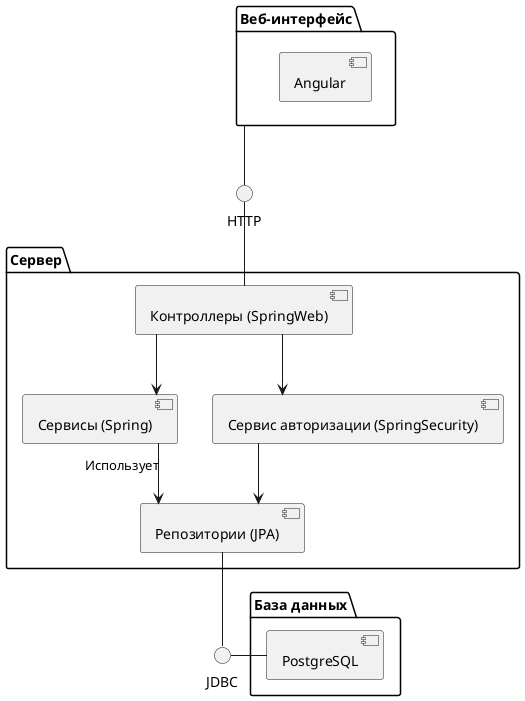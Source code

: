 @startuml
skinparam linetype ortho

package "Веб-интерфейс" {
    [Angular]
}

package "Сервер" {
    [Контроллеры (SpringWeb)]
    [Сервисы (Spring)]
    [Сервис авторизации (SpringSecurity)]
    [Репозитории (JPA)]
}

package "База данных" {
    [PostgreSQL]
}

[Веб-интерфейс] -down- HTTP
HTTP -down- [Контроллеры (SpringWeb)]
[Контроллеры (SpringWeb)] -down-> [Сервисы (Spring)]
[Контроллеры (SpringWeb)] -down-> [Сервис авторизации (SpringSecurity)]
[Репозитории (JPA)] -down- JDBC
JDBC - [PostgreSQL]
[Сервисы (Spring)] -down-> [Репозитории (JPA)] : Использует
[Сервис авторизации (SpringSecurity)] -down-> [Репозитории (JPA)]

@enduml
